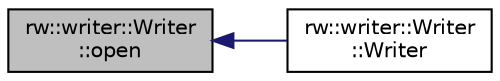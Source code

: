 digraph "rw::writer::Writer::open"
{
  edge [fontname="Helvetica",fontsize="10",labelfontname="Helvetica",labelfontsize="10"];
  node [fontname="Helvetica",fontsize="10",shape=record];
  rankdir="LR";
  Node88 [label="rw::writer::Writer\l::open",height=0.2,width=0.4,color="black", fillcolor="grey75", style="filled", fontcolor="black"];
  Node88 -> Node89 [dir="back",color="midnightblue",fontsize="10",style="solid",fontname="Helvetica"];
  Node89 [label="rw::writer::Writer\l::Writer",height=0.2,width=0.4,color="black", fillcolor="white", style="filled",URL="$classrw_1_1writer_1_1Writer.html#a31872efd1e799bb7524430abec27eb82",tooltip="Constructor. "];
}
